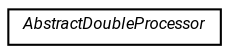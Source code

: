#!/usr/local/bin/dot
#
# Class diagram 
# Generated by UMLGraph version R5_7_2-60-g0e99a6 (http://www.spinellis.gr/umlgraph/)
#

digraph G {
	graph [fontnames="svg"]
	edge [fontname="Roboto",fontsize=7,labelfontname="Roboto",labelfontsize=7,color="black"];
	node [fontname="Roboto",fontcolor="black",fontsize=8,shape=plaintext,margin=0,width=0,height=0];
	nodesep=0.15;
	ranksep=0.25;
	rankdir=LR;
	// de.lmu.ifi.dbs.elki.parallel.processor.AbstractDoubleProcessor
	c1014750 [label=<<table title="de.lmu.ifi.dbs.elki.parallel.processor.AbstractDoubleProcessor" border="0" cellborder="1" cellspacing="0" cellpadding="2" href="AbstractDoubleProcessor.html" target="_parent">
		<tr><td><table border="0" cellspacing="0" cellpadding="1">
		<tr><td align="center" balign="center"> <font face="Roboto"><i>AbstractDoubleProcessor</i></font> </td></tr>
		</table></td></tr>
		</table>>, URL="AbstractDoubleProcessor.html"];
}

